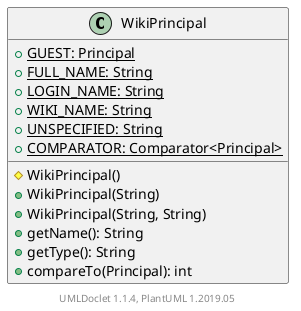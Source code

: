 @startuml

    class WikiPrincipal [[WikiPrincipal.html]] {
        {static} +GUEST: Principal
        {static} +FULL_NAME: String
        {static} +LOGIN_NAME: String
        {static} +WIKI_NAME: String
        {static} +UNSPECIFIED: String
        {static} +COMPARATOR: Comparator<Principal>
        #WikiPrincipal()
        +WikiPrincipal(String)
        +WikiPrincipal(String, String)
        +getName(): String
        +getType(): String
        +compareTo(Principal): int
    }


    center footer UMLDoclet 1.1.4, PlantUML 1.2019.05
@enduml
